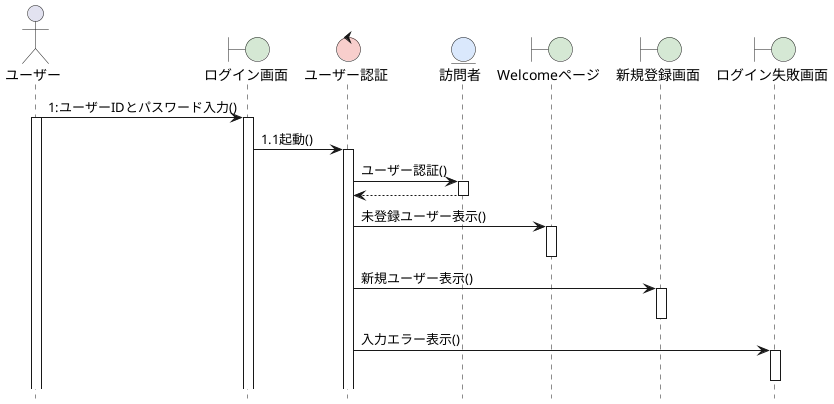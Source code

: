 @startuml

hide footbox
skinparam boundaryBackgroundColor #D5E8D4
skinparam controlBackgroundColor  #F8CECC
skinparam entityBackgroundColor   #DAE8FC

actor ユーザー as A
boundary ログイン画面 as B1
control ユーザー認証 as B2
entity 訪問者 as B4
boundary Welcomeページ as B5
boundary 新規登録画面 as B6
boundary ログイン失敗画面 as B7

A -> B1: 1:ユーザーIDとパスワード入力()
activate A
activate B1

B1 -> B2: 1.1起動()
activate B2

B2 -> B4: ユーザー認証()
activate B4
B4 --> B2:
deactivate B4

B2 -> B5: 未登録ユーザー表示()
activate B5
deactivate B5


B2 -> B6:新規ユーザー表示()
activate B6
deactivate B6


B2 -> B7:入力エラー表示()
activate B7
deactivate B7


@enduml
